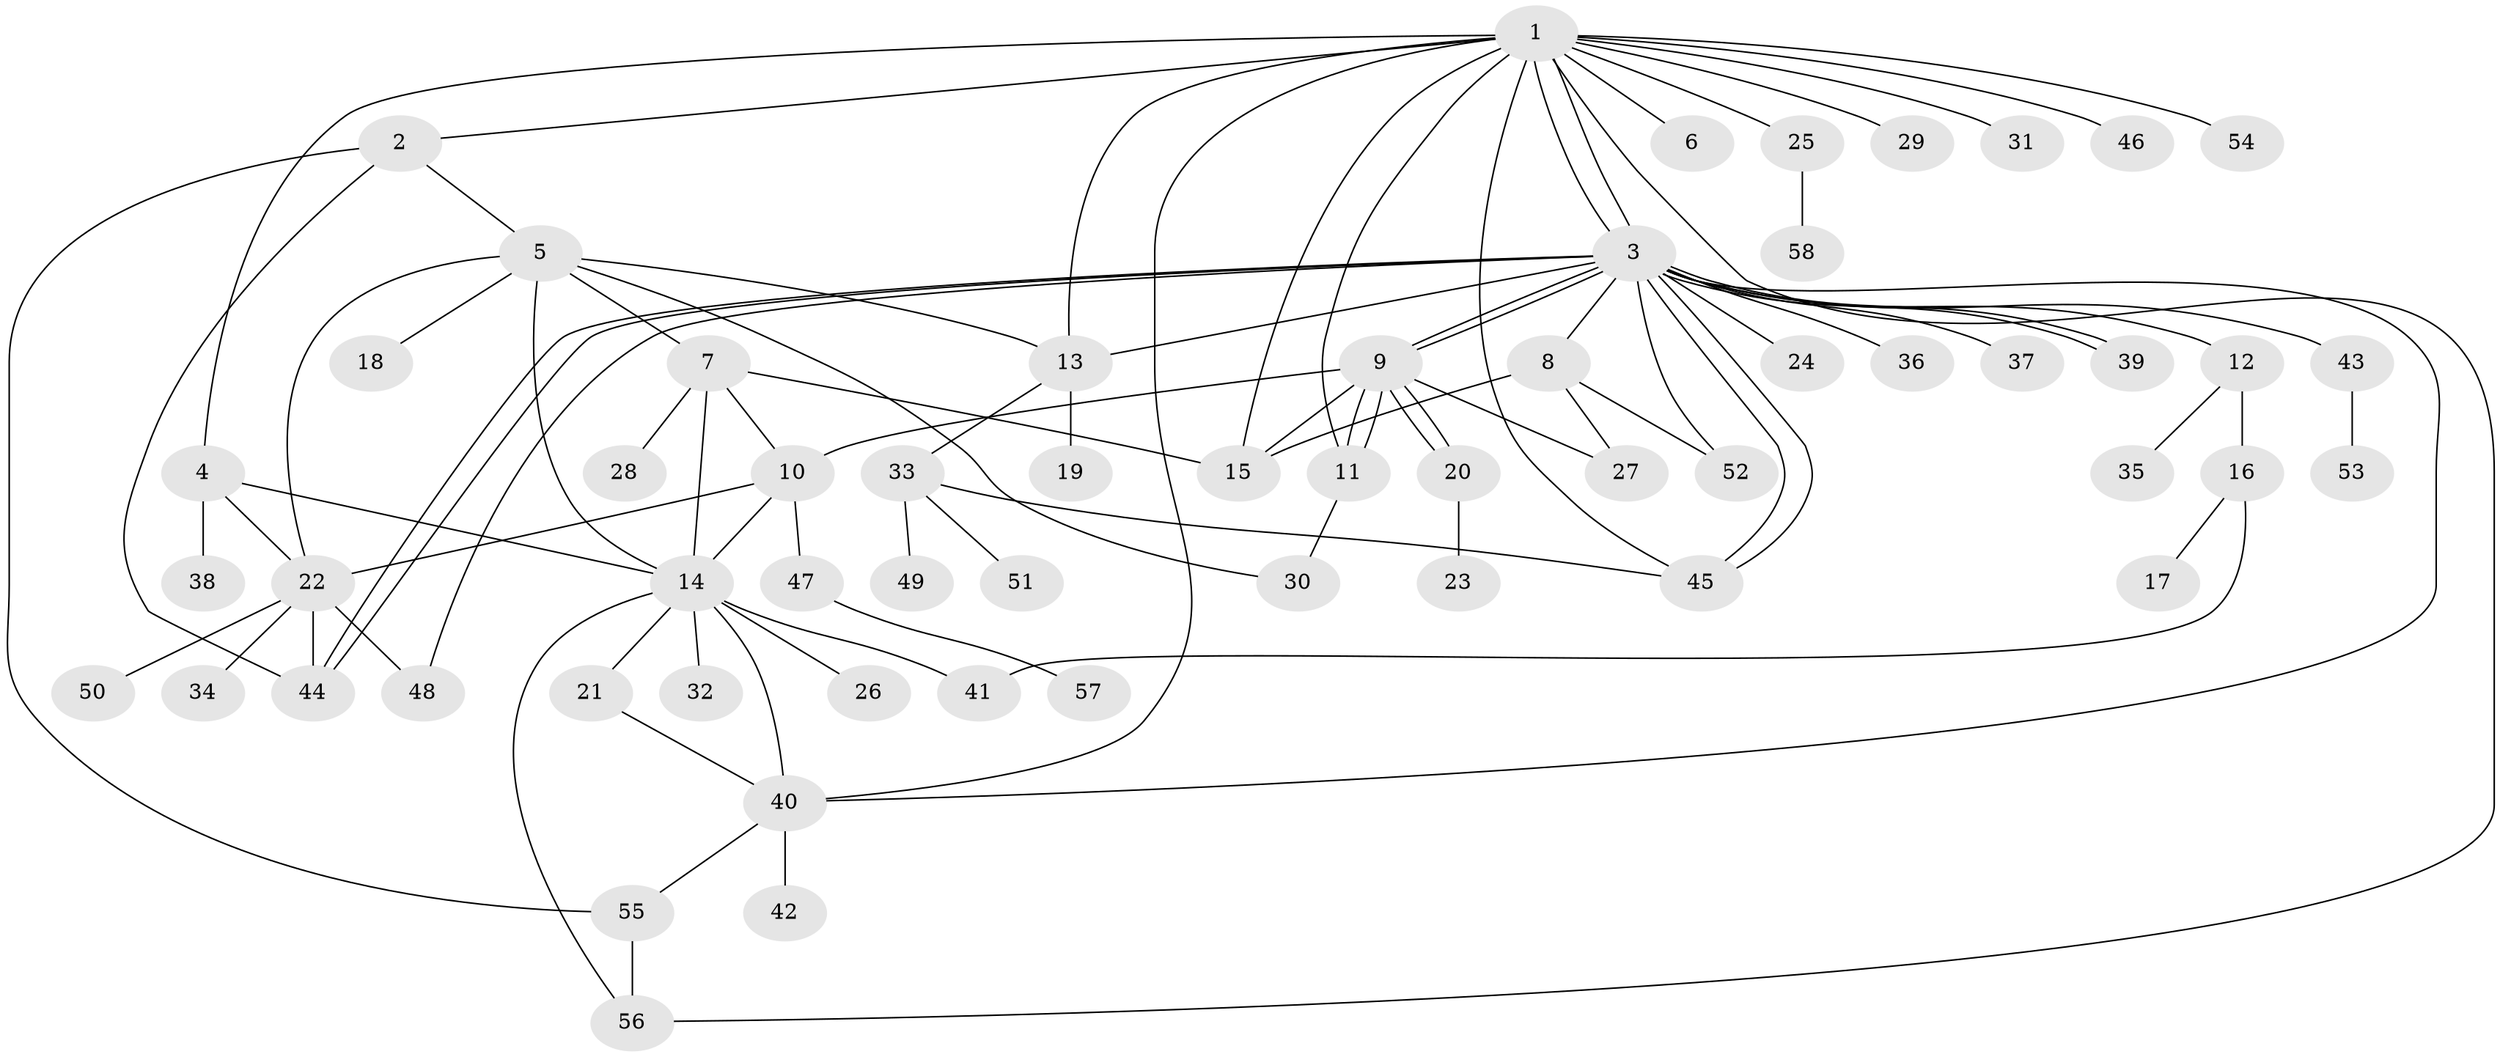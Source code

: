 // coarse degree distribution, {17: 0.023809523809523808, 4: 0.14285714285714285, 22: 0.023809523809523808, 3: 0.047619047619047616, 7: 0.023809523809523808, 1: 0.4523809523809524, 6: 0.047619047619047616, 9: 0.047619047619047616, 5: 0.023809523809523808, 2: 0.16666666666666666}
// Generated by graph-tools (version 1.1) at 2025/51/02/27/25 19:51:59]
// undirected, 58 vertices, 91 edges
graph export_dot {
graph [start="1"]
  node [color=gray90,style=filled];
  1;
  2;
  3;
  4;
  5;
  6;
  7;
  8;
  9;
  10;
  11;
  12;
  13;
  14;
  15;
  16;
  17;
  18;
  19;
  20;
  21;
  22;
  23;
  24;
  25;
  26;
  27;
  28;
  29;
  30;
  31;
  32;
  33;
  34;
  35;
  36;
  37;
  38;
  39;
  40;
  41;
  42;
  43;
  44;
  45;
  46;
  47;
  48;
  49;
  50;
  51;
  52;
  53;
  54;
  55;
  56;
  57;
  58;
  1 -- 2;
  1 -- 3;
  1 -- 3;
  1 -- 4;
  1 -- 6;
  1 -- 11;
  1 -- 13;
  1 -- 15;
  1 -- 25;
  1 -- 29;
  1 -- 31;
  1 -- 40;
  1 -- 45;
  1 -- 46;
  1 -- 54;
  1 -- 56;
  2 -- 5;
  2 -- 44;
  2 -- 55;
  3 -- 8;
  3 -- 9;
  3 -- 9;
  3 -- 12;
  3 -- 13;
  3 -- 24;
  3 -- 36;
  3 -- 37;
  3 -- 39;
  3 -- 39;
  3 -- 40;
  3 -- 43;
  3 -- 44;
  3 -- 44;
  3 -- 45;
  3 -- 45;
  3 -- 48;
  3 -- 52;
  4 -- 14;
  4 -- 22;
  4 -- 38;
  5 -- 7;
  5 -- 13;
  5 -- 14;
  5 -- 18;
  5 -- 22;
  5 -- 30;
  7 -- 10;
  7 -- 14;
  7 -- 15;
  7 -- 28;
  8 -- 15;
  8 -- 27;
  8 -- 52;
  9 -- 10;
  9 -- 11;
  9 -- 11;
  9 -- 15;
  9 -- 20;
  9 -- 20;
  9 -- 27;
  10 -- 14;
  10 -- 22;
  10 -- 47;
  11 -- 30;
  12 -- 16;
  12 -- 35;
  13 -- 19;
  13 -- 33;
  14 -- 21;
  14 -- 26;
  14 -- 32;
  14 -- 40;
  14 -- 41;
  14 -- 56;
  16 -- 17;
  16 -- 41;
  20 -- 23;
  21 -- 40;
  22 -- 34;
  22 -- 44;
  22 -- 48;
  22 -- 50;
  25 -- 58;
  33 -- 45;
  33 -- 49;
  33 -- 51;
  40 -- 42;
  40 -- 55;
  43 -- 53;
  47 -- 57;
  55 -- 56;
}
